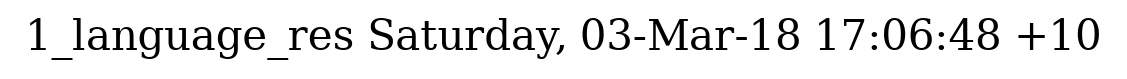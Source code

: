 digraph G {
fontsize="20.0";
label="1_language_res Saturday, 03-Mar-18 17:06:48 +10";
rankdir=LR;
}
